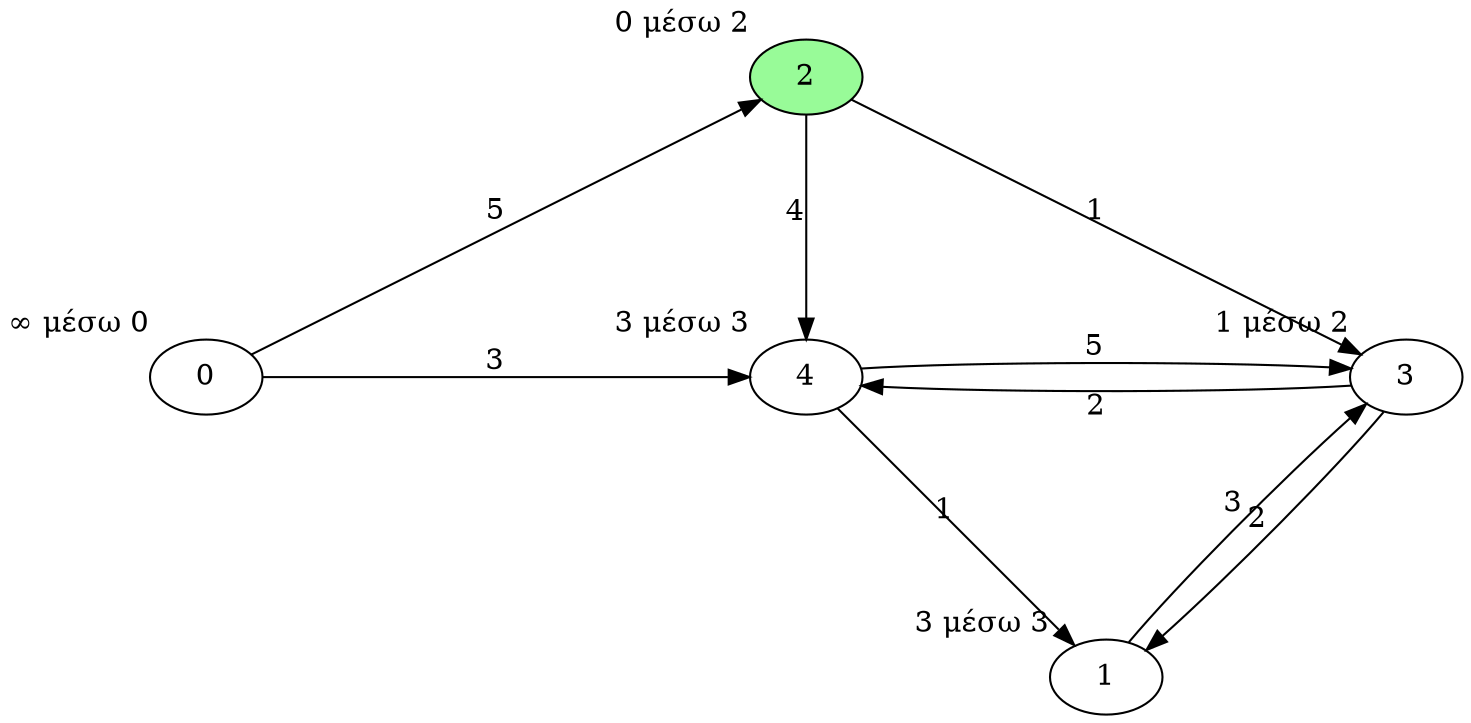 /*******************************************************************************
 * Copyright (c) 2014 Remous-Aris Koutsiamanis.
 * 
 * This file is part of DataStructuresAndAlgorithmsAssignments.
 * 
 * DataStructuresAndAlgorithmsAssignments is free software: you can redistribute it and/or modify
 * it under the terms of the GNU Affero Public License as published by
 * the Free Software Foundation, either version 3 of the License, or
 * (at your option) any later version.
 * 
 * DataStructuresAndAlgorithmsAssignments is distributed in the hope that it will be useful,
 * but WITHOUT ANY WARRANTY; without even the implied warranty of
 * MERCHANTABILITY or FITNESS FOR A PARTICULAR PURPOSE.  See the
 * GNU Affero Public License for more details.
 * 
 * You should have received a copy of the GNU Affero Public License
 * along with DataStructuresAndAlgorithmsAssignments.  If not, see <http://www.gnu.org/licenses/>. 
 * 
 * Contributors:
 *     Remous-Aris Koutsiamanis - initial implementation
 ******************************************************************************/
digraph G {
graph [ splines = "spline", layout="neato", scale = 2];
  0 -> 2 [ label = "5" ];
  0 -> 4 [ label = "3" ];
  1 -> 3 [ label = "3" ];
  2 -> 3 [ label = "1" ];
  2 -> 4 [ label = "4" ];
  3 -> 1 [ label = "2" ];
  3 -> 4 [ label = "2" ];
  4 -> 1 [ label = "1" ];
  4 -> 3 [ label = "5" ];
  0 [pos="1,1!", xlabel = "∞ μέσω 0" ];
  1 [pos="4,0!", xlabel = "3 μέσω 3" ];
  2 [pos="3,2!", xlabel = "0 μέσω 2" , fillcolor="palegreen",style="filled"];
  3 [pos="5,1!", xlabel = "1 μέσω 2" ];
  4 [pos="3,1!", xlabel = "3 μέσω 3" ];
}

